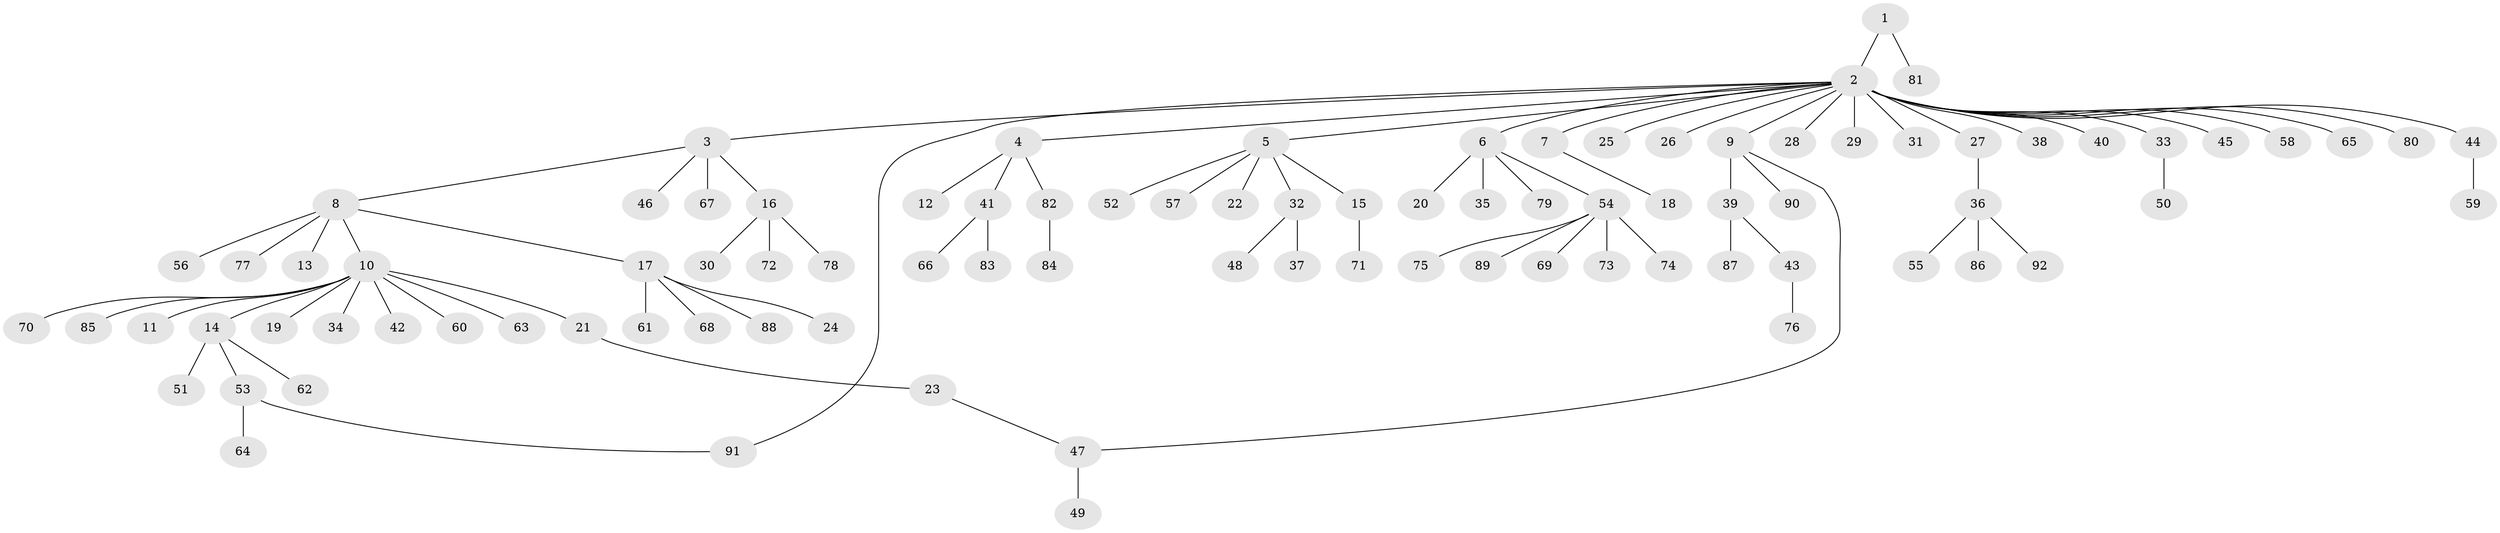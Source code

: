 // coarse degree distribution, {1: 0.9259259259259259, 22: 0.037037037037037035, 5: 0.037037037037037035}
// Generated by graph-tools (version 1.1) at 2025/50/03/04/25 21:50:28]
// undirected, 92 vertices, 93 edges
graph export_dot {
graph [start="1"]
  node [color=gray90,style=filled];
  1;
  2;
  3;
  4;
  5;
  6;
  7;
  8;
  9;
  10;
  11;
  12;
  13;
  14;
  15;
  16;
  17;
  18;
  19;
  20;
  21;
  22;
  23;
  24;
  25;
  26;
  27;
  28;
  29;
  30;
  31;
  32;
  33;
  34;
  35;
  36;
  37;
  38;
  39;
  40;
  41;
  42;
  43;
  44;
  45;
  46;
  47;
  48;
  49;
  50;
  51;
  52;
  53;
  54;
  55;
  56;
  57;
  58;
  59;
  60;
  61;
  62;
  63;
  64;
  65;
  66;
  67;
  68;
  69;
  70;
  71;
  72;
  73;
  74;
  75;
  76;
  77;
  78;
  79;
  80;
  81;
  82;
  83;
  84;
  85;
  86;
  87;
  88;
  89;
  90;
  91;
  92;
  1 -- 2;
  1 -- 81;
  2 -- 3;
  2 -- 4;
  2 -- 5;
  2 -- 6;
  2 -- 7;
  2 -- 9;
  2 -- 25;
  2 -- 26;
  2 -- 27;
  2 -- 28;
  2 -- 29;
  2 -- 31;
  2 -- 33;
  2 -- 38;
  2 -- 40;
  2 -- 44;
  2 -- 45;
  2 -- 58;
  2 -- 65;
  2 -- 80;
  2 -- 91;
  3 -- 8;
  3 -- 16;
  3 -- 46;
  3 -- 67;
  4 -- 12;
  4 -- 41;
  4 -- 82;
  5 -- 15;
  5 -- 22;
  5 -- 32;
  5 -- 52;
  5 -- 57;
  6 -- 20;
  6 -- 35;
  6 -- 54;
  6 -- 79;
  7 -- 18;
  8 -- 10;
  8 -- 13;
  8 -- 17;
  8 -- 56;
  8 -- 77;
  9 -- 39;
  9 -- 47;
  9 -- 90;
  10 -- 11;
  10 -- 14;
  10 -- 19;
  10 -- 21;
  10 -- 34;
  10 -- 42;
  10 -- 60;
  10 -- 63;
  10 -- 70;
  10 -- 85;
  14 -- 51;
  14 -- 53;
  14 -- 62;
  15 -- 71;
  16 -- 30;
  16 -- 72;
  16 -- 78;
  17 -- 24;
  17 -- 61;
  17 -- 68;
  17 -- 88;
  21 -- 23;
  23 -- 47;
  27 -- 36;
  32 -- 37;
  32 -- 48;
  33 -- 50;
  36 -- 55;
  36 -- 86;
  36 -- 92;
  39 -- 43;
  39 -- 87;
  41 -- 66;
  41 -- 83;
  43 -- 76;
  44 -- 59;
  47 -- 49;
  53 -- 64;
  53 -- 91;
  54 -- 69;
  54 -- 73;
  54 -- 74;
  54 -- 75;
  54 -- 89;
  82 -- 84;
}
